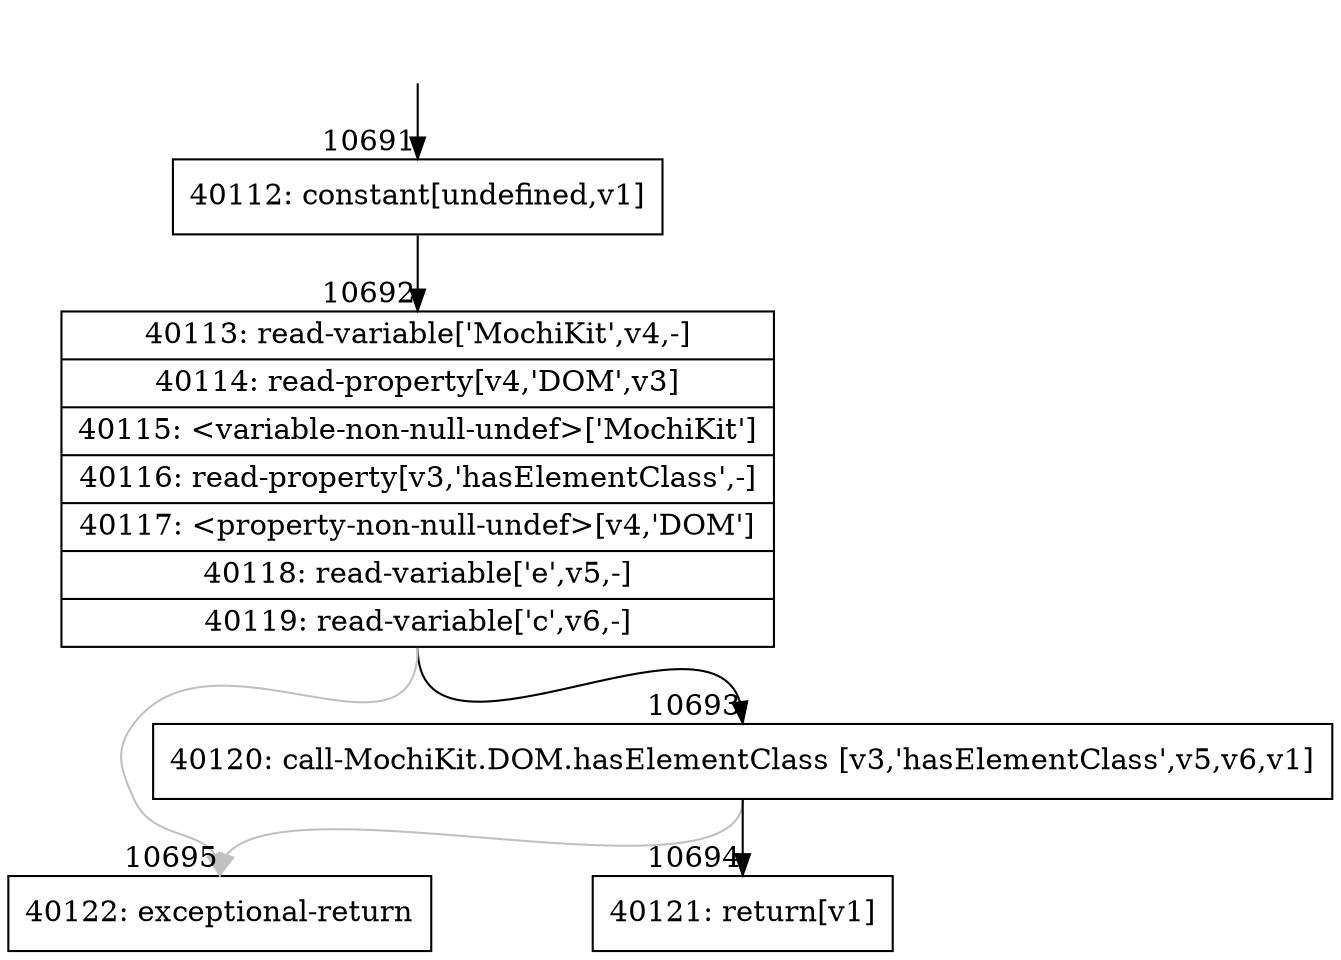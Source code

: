 digraph {
rankdir="TD"
BB_entry762[shape=none,label=""];
BB_entry762 -> BB10691 [tailport=s, headport=n, headlabel="    10691"]
BB10691 [shape=record label="{40112: constant[undefined,v1]}" ] 
BB10691 -> BB10692 [tailport=s, headport=n, headlabel="      10692"]
BB10692 [shape=record label="{40113: read-variable['MochiKit',v4,-]|40114: read-property[v4,'DOM',v3]|40115: \<variable-non-null-undef\>['MochiKit']|40116: read-property[v3,'hasElementClass',-]|40117: \<property-non-null-undef\>[v4,'DOM']|40118: read-variable['e',v5,-]|40119: read-variable['c',v6,-]}" ] 
BB10692 -> BB10693 [tailport=s, headport=n, headlabel="      10693"]
BB10692 -> BB10695 [tailport=s, headport=n, color=gray, headlabel="      10695"]
BB10693 [shape=record label="{40120: call-MochiKit.DOM.hasElementClass [v3,'hasElementClass',v5,v6,v1]}" ] 
BB10693 -> BB10694 [tailport=s, headport=n, headlabel="      10694"]
BB10693 -> BB10695 [tailport=s, headport=n, color=gray]
BB10694 [shape=record label="{40121: return[v1]}" ] 
BB10695 [shape=record label="{40122: exceptional-return}" ] 
//#$~ 7506
}

